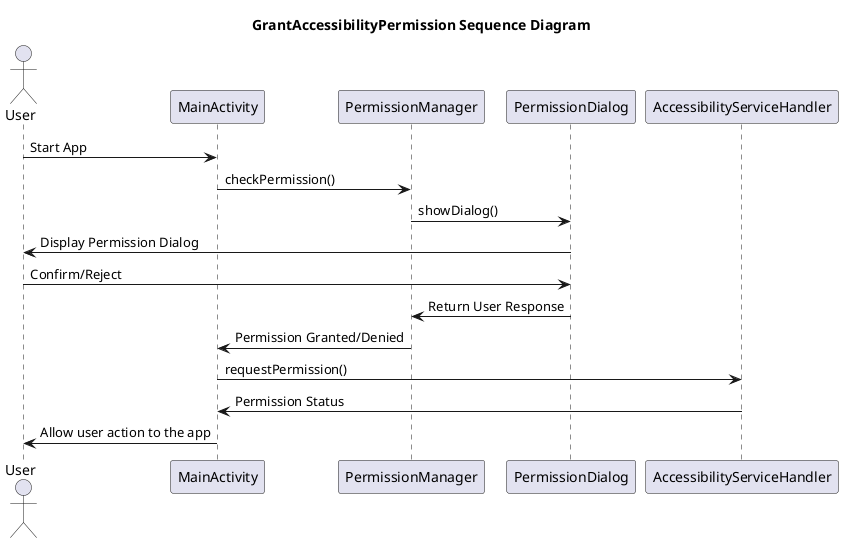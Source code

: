 @startuml GrantAccessibilityPermissionSequenceDiagram
Title GrantAccessibilityPermission Sequence Diagram

actor User



User -> MainActivity : Start App
MainActivity -> PermissionManager : checkPermission()
PermissionManager -> PermissionDialog : showDialog()
PermissionDialog -> User : Display Permission Dialog
User -> PermissionDialog : Confirm/Reject
PermissionDialog -> PermissionManager : Return User Response
PermissionManager -> MainActivity : Permission Granted/Denied
MainActivity -> AccessibilityServiceHandler : requestPermission()
AccessibilityServiceHandler -> MainActivity : Permission Status
MainActivity -> User : Allow user action to the app

@enduml
